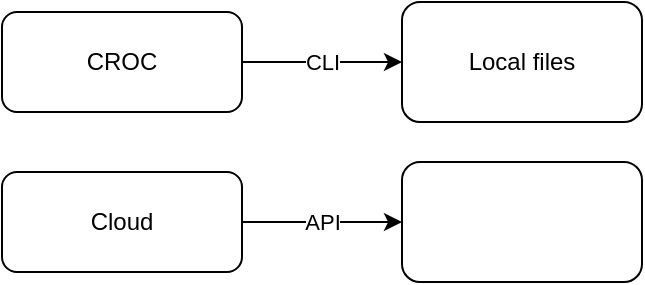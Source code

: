 <mxfile version="24.5.5" type="github">
  <diagram name="Page-1" id="4GBzzB2ue3xNTXYEmm02">
    <mxGraphModel dx="1015" dy="391" grid="1" gridSize="10" guides="1" tooltips="1" connect="1" arrows="1" fold="1" page="1" pageScale="1" pageWidth="827" pageHeight="1169" math="0" shadow="0">
      <root>
        <mxCell id="0" />
        <mxCell id="1" parent="0" />
        <mxCell id="fL6lvS7GN7arQnfJmLDX-4" value="CLI" style="edgeStyle=orthogonalEdgeStyle;rounded=0;orthogonalLoop=1;jettySize=auto;html=1;" edge="1" parent="1" source="fL6lvS7GN7arQnfJmLDX-1" target="fL6lvS7GN7arQnfJmLDX-3">
          <mxGeometry relative="1" as="geometry" />
        </mxCell>
        <mxCell id="fL6lvS7GN7arQnfJmLDX-1" value="CROC" style="rounded=1;whiteSpace=wrap;html=1;" vertex="1" parent="1">
          <mxGeometry x="40" y="40" width="120" height="50" as="geometry" />
        </mxCell>
        <mxCell id="fL6lvS7GN7arQnfJmLDX-6" value="API" style="edgeStyle=orthogonalEdgeStyle;rounded=0;orthogonalLoop=1;jettySize=auto;html=1;" edge="1" parent="1" source="fL6lvS7GN7arQnfJmLDX-2" target="fL6lvS7GN7arQnfJmLDX-5">
          <mxGeometry relative="1" as="geometry" />
        </mxCell>
        <mxCell id="fL6lvS7GN7arQnfJmLDX-2" value="Cloud" style="rounded=1;whiteSpace=wrap;html=1;" vertex="1" parent="1">
          <mxGeometry x="40" y="120" width="120" height="50" as="geometry" />
        </mxCell>
        <mxCell id="fL6lvS7GN7arQnfJmLDX-3" value="Local files" style="whiteSpace=wrap;html=1;rounded=1;" vertex="1" parent="1">
          <mxGeometry x="240" y="35" width="120" height="60" as="geometry" />
        </mxCell>
        <mxCell id="fL6lvS7GN7arQnfJmLDX-5" value="" style="whiteSpace=wrap;html=1;rounded=1;" vertex="1" parent="1">
          <mxGeometry x="240" y="115" width="120" height="60" as="geometry" />
        </mxCell>
      </root>
    </mxGraphModel>
  </diagram>
</mxfile>
